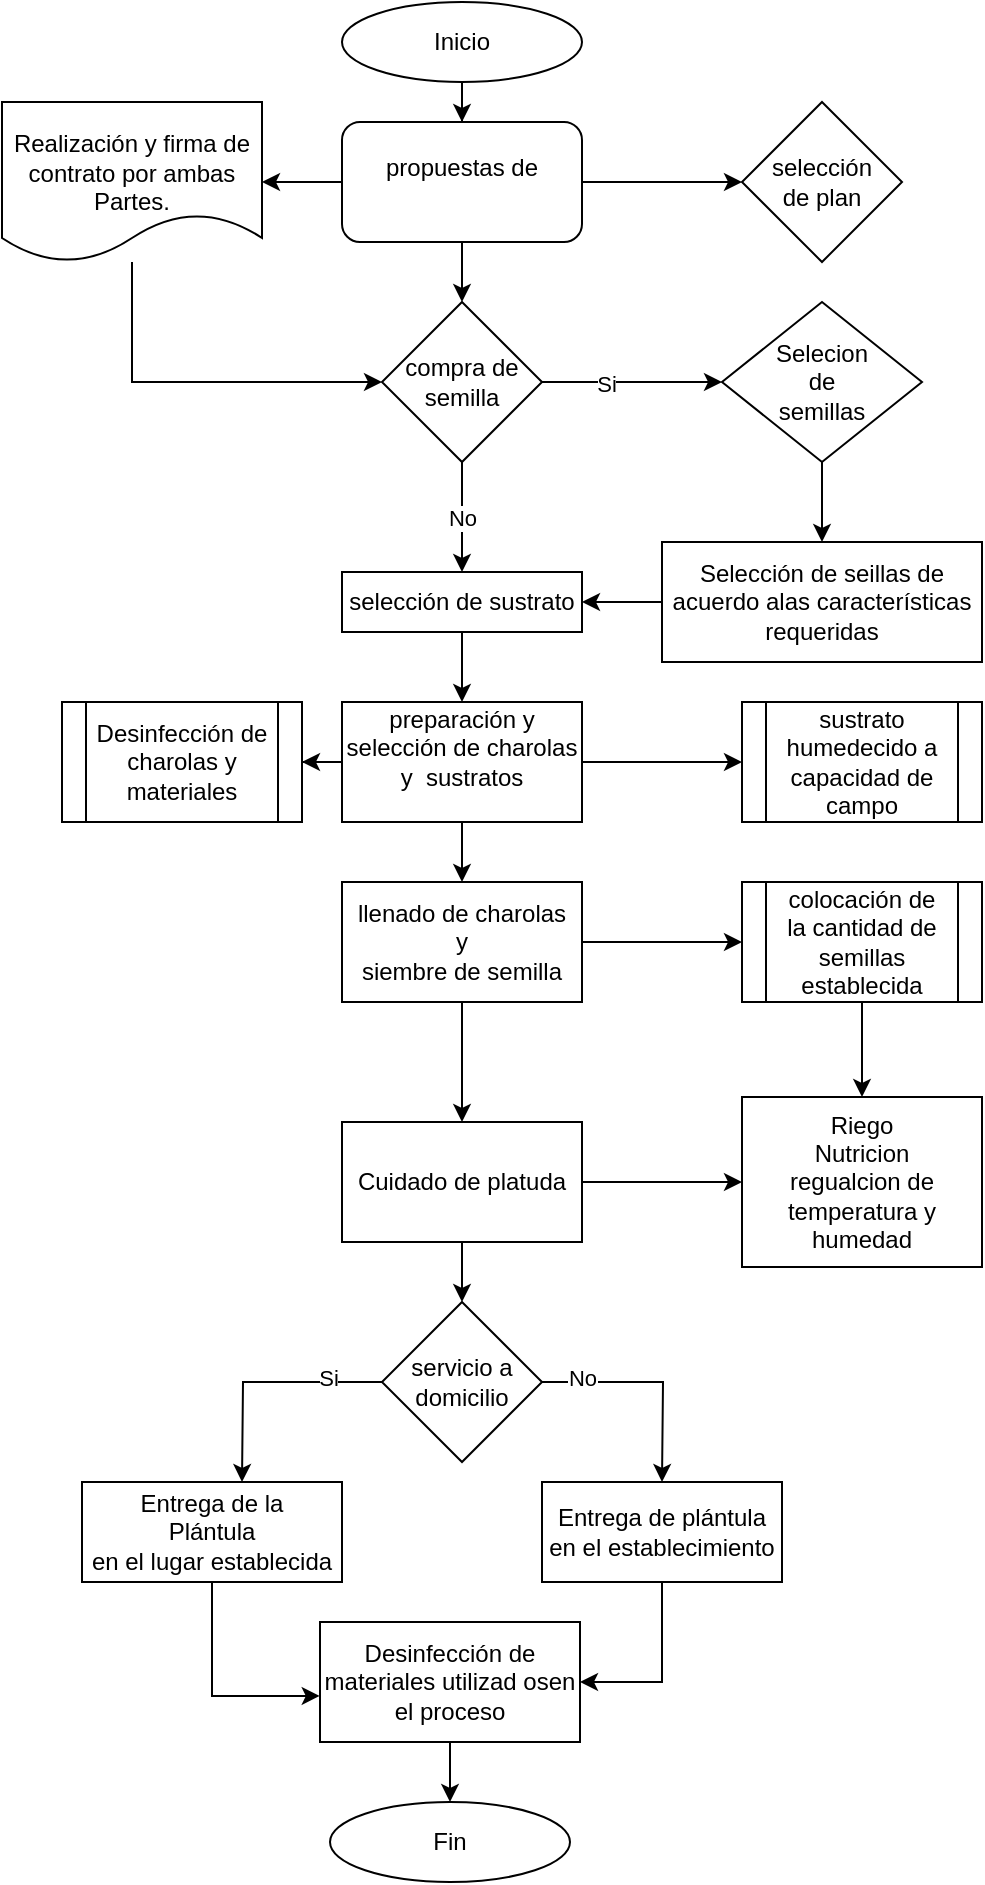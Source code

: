<mxfile version="20.4.0" type="github">
  <diagram id="fpPL_orRF3WTuG4RCUT7" name="Página-1">
    <mxGraphModel dx="643" dy="376" grid="1" gridSize="10" guides="1" tooltips="1" connect="1" arrows="1" fold="1" page="1" pageScale="1" pageWidth="827" pageHeight="1169" math="0" shadow="0">
      <root>
        <mxCell id="0" />
        <mxCell id="1" parent="0" />
        <mxCell id="bufxGuPOUsLzFaJyrNdJ-25" style="edgeStyle=orthogonalEdgeStyle;rounded=0;orthogonalLoop=1;jettySize=auto;html=1;" edge="1" parent="1" source="bufxGuPOUsLzFaJyrNdJ-8" target="bufxGuPOUsLzFaJyrNdJ-15">
          <mxGeometry relative="1" as="geometry" />
        </mxCell>
        <mxCell id="bufxGuPOUsLzFaJyrNdJ-8" value="&lt;div&gt;Selección de seillas de acuerdo alas características&lt;br&gt;&lt;/div&gt;&lt;div&gt;requeridas&lt;br&gt;&lt;/div&gt;" style="rounded=0;whiteSpace=wrap;html=1;" vertex="1" parent="1">
          <mxGeometry x="520" y="290" width="160" height="60" as="geometry" />
        </mxCell>
        <mxCell id="bufxGuPOUsLzFaJyrNdJ-24" value="" style="edgeStyle=orthogonalEdgeStyle;rounded=0;orthogonalLoop=1;jettySize=auto;html=1;" edge="1" parent="1" source="bufxGuPOUsLzFaJyrNdJ-10" target="bufxGuPOUsLzFaJyrNdJ-8">
          <mxGeometry relative="1" as="geometry">
            <Array as="points">
              <mxPoint x="600" y="280" />
              <mxPoint x="600" y="280" />
            </Array>
          </mxGeometry>
        </mxCell>
        <mxCell id="bufxGuPOUsLzFaJyrNdJ-10" value="&lt;div&gt;Selecion &lt;br&gt;&lt;/div&gt;&lt;div&gt;de &lt;br&gt;&lt;/div&gt;&lt;div&gt;semillas &lt;br&gt;&lt;/div&gt;" style="rhombus;whiteSpace=wrap;html=1;" vertex="1" parent="1">
          <mxGeometry x="550" y="170" width="100" height="80" as="geometry" />
        </mxCell>
        <mxCell id="bufxGuPOUsLzFaJyrNdJ-26" style="edgeStyle=orthogonalEdgeStyle;rounded=0;orthogonalLoop=1;jettySize=auto;html=1;" edge="1" parent="1" source="bufxGuPOUsLzFaJyrNdJ-11" target="bufxGuPOUsLzFaJyrNdJ-19">
          <mxGeometry relative="1" as="geometry" />
        </mxCell>
        <mxCell id="bufxGuPOUsLzFaJyrNdJ-33" style="edgeStyle=orthogonalEdgeStyle;rounded=0;orthogonalLoop=1;jettySize=auto;html=1;" edge="1" parent="1" source="bufxGuPOUsLzFaJyrNdJ-11" target="bufxGuPOUsLzFaJyrNdJ-34">
          <mxGeometry relative="1" as="geometry">
            <mxPoint x="550" y="110" as="targetPoint" />
          </mxGeometry>
        </mxCell>
        <mxCell id="bufxGuPOUsLzFaJyrNdJ-75" style="edgeStyle=orthogonalEdgeStyle;rounded=0;orthogonalLoop=1;jettySize=auto;html=1;entryX=1;entryY=0.5;entryDx=0;entryDy=0;" edge="1" parent="1" source="bufxGuPOUsLzFaJyrNdJ-11" target="bufxGuPOUsLzFaJyrNdJ-73">
          <mxGeometry relative="1" as="geometry" />
        </mxCell>
        <mxCell id="bufxGuPOUsLzFaJyrNdJ-11" value="&lt;div&gt;propuestas de &lt;br&gt;&lt;/div&gt;&lt;div&gt;&lt;br&gt;&lt;/div&gt;" style="rounded=1;whiteSpace=wrap;html=1;" vertex="1" parent="1">
          <mxGeometry x="360" y="80" width="120" height="60" as="geometry" />
        </mxCell>
        <mxCell id="bufxGuPOUsLzFaJyrNdJ-32" style="edgeStyle=orthogonalEdgeStyle;rounded=0;orthogonalLoop=1;jettySize=auto;html=1;entryX=0.5;entryY=0;entryDx=0;entryDy=0;" edge="1" parent="1" source="bufxGuPOUsLzFaJyrNdJ-15" target="bufxGuPOUsLzFaJyrNdJ-27">
          <mxGeometry relative="1" as="geometry" />
        </mxCell>
        <mxCell id="bufxGuPOUsLzFaJyrNdJ-15" value="selección de sustrato" style="rounded=0;whiteSpace=wrap;html=1;" vertex="1" parent="1">
          <mxGeometry x="360" y="305" width="120" height="30" as="geometry" />
        </mxCell>
        <mxCell id="bufxGuPOUsLzFaJyrNdJ-20" style="edgeStyle=orthogonalEdgeStyle;rounded=0;orthogonalLoop=1;jettySize=auto;html=1;" edge="1" parent="1" source="bufxGuPOUsLzFaJyrNdJ-19" target="bufxGuPOUsLzFaJyrNdJ-10">
          <mxGeometry relative="1" as="geometry" />
        </mxCell>
        <mxCell id="bufxGuPOUsLzFaJyrNdJ-21" value="Si" style="edgeLabel;html=1;align=center;verticalAlign=middle;resizable=0;points=[];" vertex="1" connectable="0" parent="bufxGuPOUsLzFaJyrNdJ-20">
          <mxGeometry x="-0.292" y="-1" relative="1" as="geometry">
            <mxPoint as="offset" />
          </mxGeometry>
        </mxCell>
        <mxCell id="bufxGuPOUsLzFaJyrNdJ-23" value="No " style="edgeStyle=orthogonalEdgeStyle;rounded=0;orthogonalLoop=1;jettySize=auto;html=1;entryX=0.5;entryY=0;entryDx=0;entryDy=0;" edge="1" parent="1" source="bufxGuPOUsLzFaJyrNdJ-19" target="bufxGuPOUsLzFaJyrNdJ-15">
          <mxGeometry relative="1" as="geometry">
            <Array as="points">
              <mxPoint x="420" y="270" />
              <mxPoint x="420" y="270" />
            </Array>
          </mxGeometry>
        </mxCell>
        <mxCell id="bufxGuPOUsLzFaJyrNdJ-19" value="compra de semilla" style="rhombus;whiteSpace=wrap;html=1;" vertex="1" parent="1">
          <mxGeometry x="380" y="170" width="80" height="80" as="geometry" />
        </mxCell>
        <mxCell id="bufxGuPOUsLzFaJyrNdJ-35" style="edgeStyle=orthogonalEdgeStyle;rounded=0;orthogonalLoop=1;jettySize=auto;html=1;" edge="1" parent="1" source="bufxGuPOUsLzFaJyrNdJ-27" target="bufxGuPOUsLzFaJyrNdJ-36">
          <mxGeometry relative="1" as="geometry">
            <mxPoint x="420" y="480" as="targetPoint" />
          </mxGeometry>
        </mxCell>
        <mxCell id="bufxGuPOUsLzFaJyrNdJ-42" value="" style="edgeStyle=orthogonalEdgeStyle;rounded=0;orthogonalLoop=1;jettySize=auto;html=1;" edge="1" parent="1" source="bufxGuPOUsLzFaJyrNdJ-27" target="bufxGuPOUsLzFaJyrNdJ-41">
          <mxGeometry relative="1" as="geometry" />
        </mxCell>
        <mxCell id="bufxGuPOUsLzFaJyrNdJ-72" value="" style="edgeStyle=orthogonalEdgeStyle;rounded=0;orthogonalLoop=1;jettySize=auto;html=1;" edge="1" parent="1" source="bufxGuPOUsLzFaJyrNdJ-27" target="bufxGuPOUsLzFaJyrNdJ-71">
          <mxGeometry relative="1" as="geometry" />
        </mxCell>
        <mxCell id="bufxGuPOUsLzFaJyrNdJ-27" value="&#xa;preparación y selección de charolas y&amp;nbsp; sustratos&#xa;&#xa;" style="rounded=0;whiteSpace=wrap;html=1;" vertex="1" parent="1">
          <mxGeometry x="360" y="370" width="120" height="60" as="geometry" />
        </mxCell>
        <mxCell id="bufxGuPOUsLzFaJyrNdJ-34" value="&lt;div&gt;selección&lt;br&gt;&lt;/div&gt;&lt;div&gt;de plan&lt;br&gt;&lt;/div&gt;" style="rhombus;whiteSpace=wrap;html=1;" vertex="1" parent="1">
          <mxGeometry x="560" y="70" width="80" height="80" as="geometry" />
        </mxCell>
        <mxCell id="bufxGuPOUsLzFaJyrNdJ-44" value="" style="edgeStyle=orthogonalEdgeStyle;rounded=0;orthogonalLoop=1;jettySize=auto;html=1;" edge="1" parent="1" source="bufxGuPOUsLzFaJyrNdJ-36" target="bufxGuPOUsLzFaJyrNdJ-43">
          <mxGeometry relative="1" as="geometry" />
        </mxCell>
        <mxCell id="bufxGuPOUsLzFaJyrNdJ-45" style="edgeStyle=orthogonalEdgeStyle;rounded=0;orthogonalLoop=1;jettySize=auto;html=1;entryX=0.5;entryY=0;entryDx=0;entryDy=0;" edge="1" parent="1" source="bufxGuPOUsLzFaJyrNdJ-36" target="bufxGuPOUsLzFaJyrNdJ-47">
          <mxGeometry relative="1" as="geometry">
            <mxPoint x="420" y="540" as="targetPoint" />
          </mxGeometry>
        </mxCell>
        <mxCell id="bufxGuPOUsLzFaJyrNdJ-36" value="&lt;div&gt;llenado de charolas &lt;br&gt;&lt;/div&gt;&lt;div&gt;y &lt;br&gt;&lt;/div&gt;&lt;div&gt;siembre de semilla &lt;br&gt;&lt;/div&gt;" style="rounded=0;whiteSpace=wrap;html=1;" vertex="1" parent="1">
          <mxGeometry x="360" y="460" width="120" height="60" as="geometry" />
        </mxCell>
        <mxCell id="bufxGuPOUsLzFaJyrNdJ-39" style="edgeStyle=orthogonalEdgeStyle;rounded=0;orthogonalLoop=1;jettySize=auto;html=1;entryX=0.5;entryY=0;entryDx=0;entryDy=0;" edge="1" parent="1" source="bufxGuPOUsLzFaJyrNdJ-38" target="bufxGuPOUsLzFaJyrNdJ-11">
          <mxGeometry relative="1" as="geometry" />
        </mxCell>
        <mxCell id="bufxGuPOUsLzFaJyrNdJ-38" value="Inicio " style="ellipse;whiteSpace=wrap;html=1;" vertex="1" parent="1">
          <mxGeometry x="360" y="20" width="120" height="40" as="geometry" />
        </mxCell>
        <mxCell id="bufxGuPOUsLzFaJyrNdJ-41" value="sustrato humedecido a capacidad de campo" style="shape=process;whiteSpace=wrap;html=1;backgroundOutline=1;rounded=0;" vertex="1" parent="1">
          <mxGeometry x="560" y="370" width="120" height="60" as="geometry" />
        </mxCell>
        <mxCell id="bufxGuPOUsLzFaJyrNdJ-53" style="edgeStyle=orthogonalEdgeStyle;rounded=0;orthogonalLoop=1;jettySize=auto;html=1;" edge="1" parent="1" source="bufxGuPOUsLzFaJyrNdJ-43" target="bufxGuPOUsLzFaJyrNdJ-48">
          <mxGeometry relative="1" as="geometry" />
        </mxCell>
        <mxCell id="bufxGuPOUsLzFaJyrNdJ-43" value="&lt;div&gt;colocación de&lt;/div&gt;&lt;div&gt;la cantidad de semillas establecida &lt;/div&gt;" style="shape=process;whiteSpace=wrap;html=1;backgroundOutline=1;rounded=0;" vertex="1" parent="1">
          <mxGeometry x="560" y="460" width="120" height="60" as="geometry" />
        </mxCell>
        <mxCell id="bufxGuPOUsLzFaJyrNdJ-49" value="" style="edgeStyle=orthogonalEdgeStyle;rounded=0;orthogonalLoop=1;jettySize=auto;html=1;" edge="1" parent="1" source="bufxGuPOUsLzFaJyrNdJ-47" target="bufxGuPOUsLzFaJyrNdJ-48">
          <mxGeometry relative="1" as="geometry" />
        </mxCell>
        <mxCell id="bufxGuPOUsLzFaJyrNdJ-59" style="edgeStyle=orthogonalEdgeStyle;rounded=0;orthogonalLoop=1;jettySize=auto;html=1;entryX=0.5;entryY=0;entryDx=0;entryDy=0;" edge="1" parent="1" source="bufxGuPOUsLzFaJyrNdJ-47" target="bufxGuPOUsLzFaJyrNdJ-58">
          <mxGeometry relative="1" as="geometry" />
        </mxCell>
        <mxCell id="bufxGuPOUsLzFaJyrNdJ-47" value="Cuidado de platuda" style="rounded=0;whiteSpace=wrap;html=1;" vertex="1" parent="1">
          <mxGeometry x="360" y="580" width="120" height="60" as="geometry" />
        </mxCell>
        <mxCell id="bufxGuPOUsLzFaJyrNdJ-48" value="&lt;div&gt;Riego&lt;/div&gt;&lt;div&gt;Nutricion&lt;/div&gt;&lt;div&gt;regualcion de temperatura y humedad&lt;br&gt;&lt;/div&gt;" style="rounded=0;whiteSpace=wrap;html=1;" vertex="1" parent="1">
          <mxGeometry x="560" y="567.5" width="120" height="85" as="geometry" />
        </mxCell>
        <mxCell id="bufxGuPOUsLzFaJyrNdJ-60" style="edgeStyle=orthogonalEdgeStyle;rounded=0;orthogonalLoop=1;jettySize=auto;html=1;" edge="1" parent="1" source="bufxGuPOUsLzFaJyrNdJ-58">
          <mxGeometry relative="1" as="geometry">
            <mxPoint x="310.0" y="760" as="targetPoint" />
          </mxGeometry>
        </mxCell>
        <mxCell id="bufxGuPOUsLzFaJyrNdJ-61" value="Si" style="edgeLabel;html=1;align=center;verticalAlign=middle;resizable=0;points=[];" vertex="1" connectable="0" parent="bufxGuPOUsLzFaJyrNdJ-60">
          <mxGeometry x="-0.542" y="-2" relative="1" as="geometry">
            <mxPoint as="offset" />
          </mxGeometry>
        </mxCell>
        <mxCell id="bufxGuPOUsLzFaJyrNdJ-63" style="edgeStyle=orthogonalEdgeStyle;rounded=0;orthogonalLoop=1;jettySize=auto;html=1;" edge="1" parent="1" source="bufxGuPOUsLzFaJyrNdJ-58">
          <mxGeometry relative="1" as="geometry">
            <mxPoint x="520" y="760" as="targetPoint" />
          </mxGeometry>
        </mxCell>
        <mxCell id="bufxGuPOUsLzFaJyrNdJ-64" value="No " style="edgeLabel;html=1;align=center;verticalAlign=middle;resizable=0;points=[];" vertex="1" connectable="0" parent="bufxGuPOUsLzFaJyrNdJ-63">
          <mxGeometry x="-0.637" y="2" relative="1" as="geometry">
            <mxPoint as="offset" />
          </mxGeometry>
        </mxCell>
        <mxCell id="bufxGuPOUsLzFaJyrNdJ-58" value="&lt;div&gt;servicio a &lt;br&gt;&lt;/div&gt;&lt;div&gt;domicilio&lt;br&gt;&lt;/div&gt;" style="rhombus;whiteSpace=wrap;html=1;" vertex="1" parent="1">
          <mxGeometry x="380" y="670" width="80" height="80" as="geometry" />
        </mxCell>
        <mxCell id="bufxGuPOUsLzFaJyrNdJ-78" style="edgeStyle=orthogonalEdgeStyle;rounded=0;orthogonalLoop=1;jettySize=auto;html=1;entryX=1;entryY=0.5;entryDx=0;entryDy=0;" edge="1" parent="1" source="bufxGuPOUsLzFaJyrNdJ-65" target="bufxGuPOUsLzFaJyrNdJ-77">
          <mxGeometry relative="1" as="geometry" />
        </mxCell>
        <mxCell id="bufxGuPOUsLzFaJyrNdJ-65" value="&lt;div&gt;Entrega de plántula&lt;br&gt;&lt;/div&gt;&lt;div&gt;en el establecimiento&lt;br&gt;&lt;/div&gt;" style="rounded=0;whiteSpace=wrap;html=1;" vertex="1" parent="1">
          <mxGeometry x="460" y="760" width="120" height="50" as="geometry" />
        </mxCell>
        <mxCell id="bufxGuPOUsLzFaJyrNdJ-79" style="edgeStyle=orthogonalEdgeStyle;rounded=0;orthogonalLoop=1;jettySize=auto;html=1;entryX=-0.001;entryY=0.616;entryDx=0;entryDy=0;entryPerimeter=0;" edge="1" parent="1" source="bufxGuPOUsLzFaJyrNdJ-66" target="bufxGuPOUsLzFaJyrNdJ-77">
          <mxGeometry relative="1" as="geometry" />
        </mxCell>
        <mxCell id="bufxGuPOUsLzFaJyrNdJ-66" value="&lt;div&gt;Entrega de la &lt;br&gt;&lt;/div&gt;&lt;div&gt;Plántula&lt;br&gt;&lt;/div&gt;&lt;div&gt;en el lugar establecida&lt;br&gt;&lt;/div&gt;" style="rounded=0;whiteSpace=wrap;html=1;" vertex="1" parent="1">
          <mxGeometry x="230" y="760" width="130" height="50" as="geometry" />
        </mxCell>
        <mxCell id="bufxGuPOUsLzFaJyrNdJ-67" value="Fin " style="ellipse;whiteSpace=wrap;html=1;" vertex="1" parent="1">
          <mxGeometry x="354" y="920" width="120" height="40" as="geometry" />
        </mxCell>
        <mxCell id="bufxGuPOUsLzFaJyrNdJ-71" value="Desinfección de charolas y materiales" style="shape=process;whiteSpace=wrap;html=1;backgroundOutline=1;rounded=0;" vertex="1" parent="1">
          <mxGeometry x="220" y="370" width="120" height="60" as="geometry" />
        </mxCell>
        <mxCell id="bufxGuPOUsLzFaJyrNdJ-76" style="edgeStyle=orthogonalEdgeStyle;rounded=0;orthogonalLoop=1;jettySize=auto;html=1;entryX=0;entryY=0.5;entryDx=0;entryDy=0;" edge="1" parent="1" source="bufxGuPOUsLzFaJyrNdJ-73" target="bufxGuPOUsLzFaJyrNdJ-19">
          <mxGeometry relative="1" as="geometry">
            <Array as="points">
              <mxPoint x="255" y="210" />
            </Array>
          </mxGeometry>
        </mxCell>
        <mxCell id="bufxGuPOUsLzFaJyrNdJ-73" value="&lt;br&gt;&lt;div&gt;Realización y firma de &lt;br&gt;&lt;/div&gt;&lt;div&gt;contrato por ambas &lt;br&gt;&lt;/div&gt;&lt;div&gt;Partes.&lt;/div&gt;" style="shape=document;whiteSpace=wrap;html=1;boundedLbl=1;" vertex="1" parent="1">
          <mxGeometry x="190" y="70" width="130" height="80" as="geometry" />
        </mxCell>
        <mxCell id="bufxGuPOUsLzFaJyrNdJ-80" style="edgeStyle=orthogonalEdgeStyle;rounded=0;orthogonalLoop=1;jettySize=auto;html=1;entryX=0.5;entryY=0;entryDx=0;entryDy=0;" edge="1" parent="1" source="bufxGuPOUsLzFaJyrNdJ-77" target="bufxGuPOUsLzFaJyrNdJ-67">
          <mxGeometry relative="1" as="geometry" />
        </mxCell>
        <mxCell id="bufxGuPOUsLzFaJyrNdJ-77" value="&lt;div&gt;Desinfección de materiales utilizad osen el proceso&lt;br&gt;&lt;/div&gt;" style="rounded=0;whiteSpace=wrap;html=1;" vertex="1" parent="1">
          <mxGeometry x="349" y="830" width="130" height="60" as="geometry" />
        </mxCell>
      </root>
    </mxGraphModel>
  </diagram>
</mxfile>
